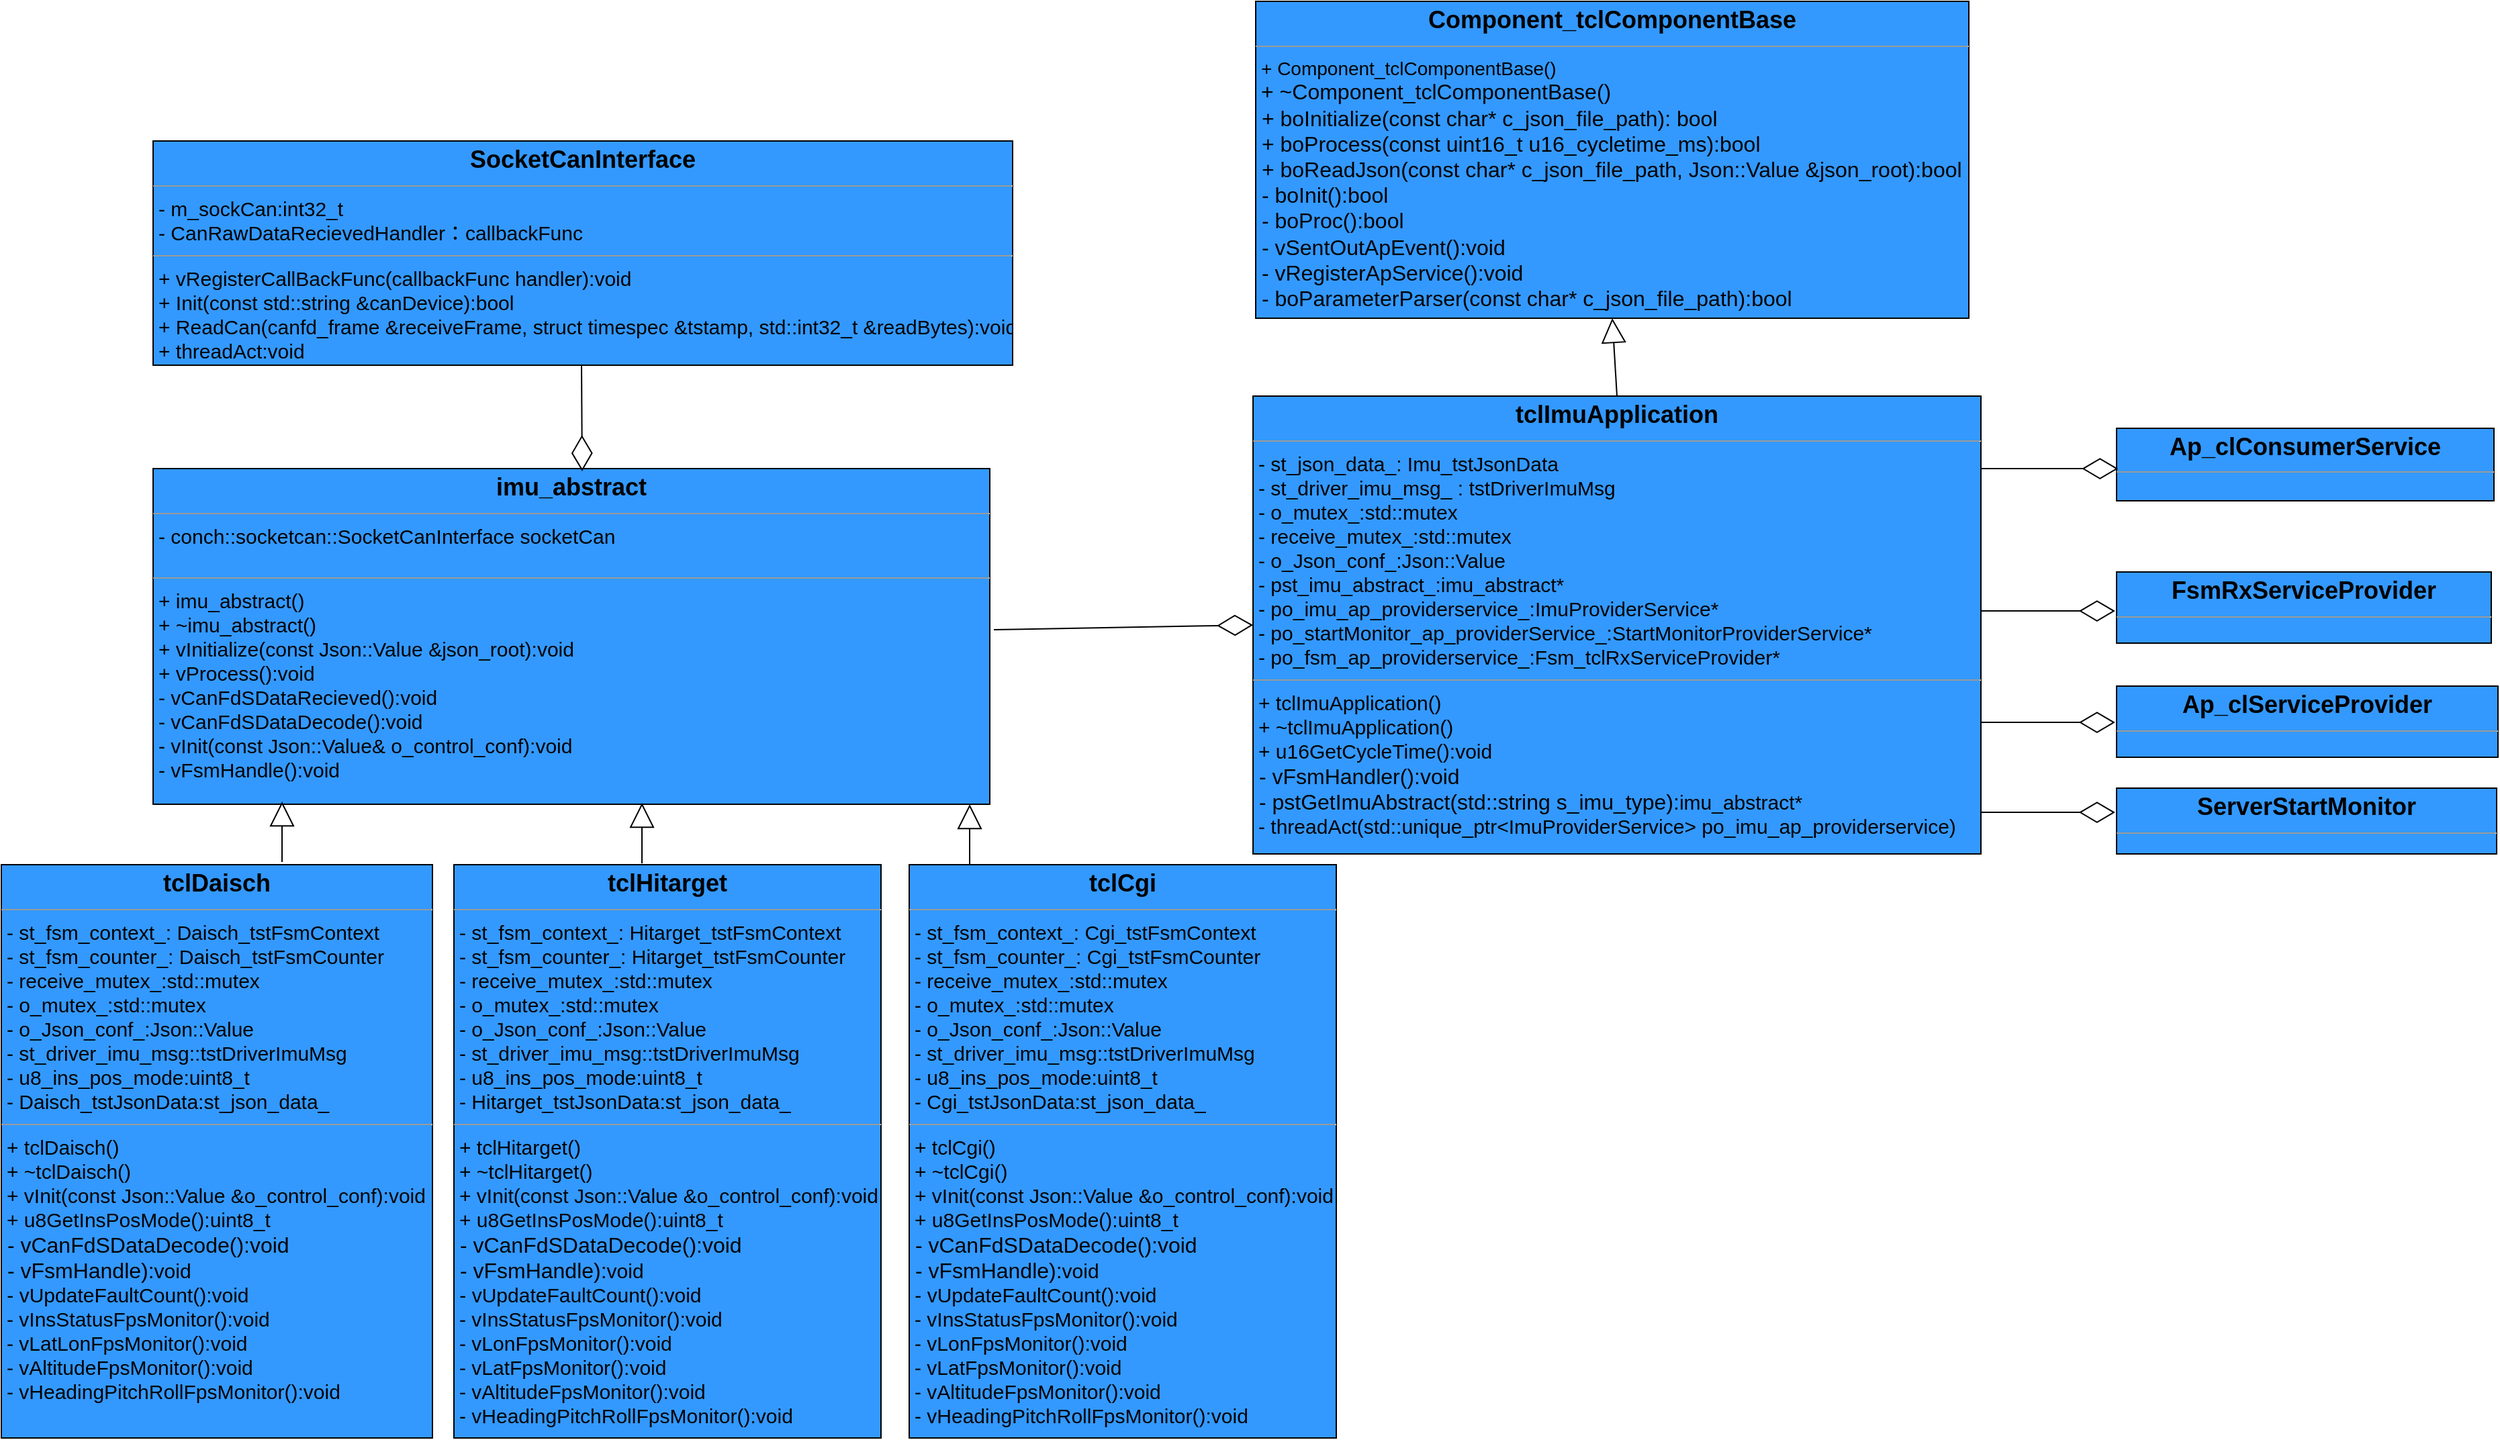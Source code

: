 <mxfile version="24.0.4" type="github">
  <diagram name="第 1 页" id="T9aRxTu4N2Gmu1EV9HFR">
    <mxGraphModel dx="2311" dy="922" grid="0" gridSize="10" guides="1" tooltips="1" connect="1" arrows="1" fold="1" page="1" pageScale="1" pageWidth="3300" pageHeight="4681" math="0" shadow="0">
      <root>
        <mxCell id="0" />
        <mxCell id="1" parent="0" />
        <mxCell id="3Jp8tYs15rEJzHX9sfMo-1" value="&lt;p style=&quot;margin: 4px 0px 0px; text-align: center;&quot;&gt;&lt;font style=&quot;&quot;&gt;&lt;span style=&quot;font-size: 18px;&quot;&gt;&lt;b&gt;tclImuApplication&lt;/b&gt;&lt;/span&gt;&lt;br&gt;&lt;/font&gt;&lt;/p&gt;&lt;hr size=&quot;1&quot; style=&quot;font-size: 15px&quot;&gt;&lt;p style=&quot;margin: 0px 0px 0px 4px ; font-size: 15px&quot;&gt;- st_json_data_:&amp;nbsp;Imu_tstJsonData&lt;/p&gt;&lt;p style=&quot;margin: 0px 0px 0px 4px ; font-size: 15px&quot;&gt;-&amp;nbsp;st_driver_imu_msg_ :&amp;nbsp;tstDriverImuMsg&lt;/p&gt;&lt;p style=&quot;margin: 0px 0px 0px 4px ; font-size: 15px&quot;&gt;-&amp;nbsp;o_mutex_:std::mutex&lt;/p&gt;&lt;p style=&quot;margin: 0px 0px 0px 4px ; font-size: 15px&quot;&gt;-&amp;nbsp;receive_mutex_:std::mutex&lt;/p&gt;&lt;p style=&quot;margin: 0px 0px 0px 4px ; font-size: 15px&quot;&gt;-&amp;nbsp;o_Json_conf_:Json::Value&lt;/p&gt;&lt;p style=&quot;margin: 0px 0px 0px 4px ; font-size: 15px&quot;&gt;-&amp;nbsp;pst_imu_abstract_:imu_abstract*&lt;/p&gt;&lt;p style=&quot;margin: 0px 0px 0px 4px ; font-size: 15px&quot;&gt;&lt;font style=&quot;font-size: 15px&quot;&gt;- po_imu_ap_providerservice_:ImuProviderService*&lt;/font&gt;&lt;/p&gt;&lt;p style=&quot;margin: 0px 0px 0px 4px ; font-size: 15px&quot;&gt;&lt;font style=&quot;font-size: 15px&quot;&gt;- po_startMonitor_ap_providerService_:StartMonitorProviderService*&lt;/font&gt;&lt;/p&gt;&lt;p style=&quot;margin: 0px 0px 0px 4px ; font-size: 15px&quot;&gt;&lt;font style=&quot;font-size: 15px&quot;&gt;-&amp;nbsp;po_fsm_ap_providerservice_:Fsm_tclRxServiceProvider*&lt;/font&gt;&lt;/p&gt;&lt;hr size=&quot;1&quot; style=&quot;font-size: 15px&quot;&gt;&lt;p style=&quot;margin: 0px 0px 0px 4px; font-size: 15px;&quot;&gt;&lt;font style=&quot;font-size: 15px&quot;&gt;+&amp;nbsp;tclImuApplication()&lt;/font&gt;&lt;/p&gt;&lt;p style=&quot;margin: 0px 0px 0px 4px ; font-size: 15px&quot;&gt;&lt;font style=&quot;font-size: 15px&quot;&gt;+&amp;nbsp;~tclImuApplication()&lt;/font&gt;&lt;/p&gt;&lt;p style=&quot;margin: 0px 0px 0px 4px ; font-size: 15px&quot;&gt;&lt;font style=&quot;font-size: 15px&quot;&gt;+&amp;nbsp;u16GetCycleTime():void&lt;/font&gt;&lt;/p&gt;&lt;span style=&quot;font-size: medium;&quot;&gt;&amp;nbsp;-&amp;nbsp;vFsmHandler():void&lt;/span&gt;&lt;br style=&quot;font-size: medium;&quot;&gt;&lt;span style=&quot;font-size: medium;&quot;&gt;&amp;nbsp;-&amp;nbsp;&lt;/span&gt;&lt;font size=&quot;3&quot;&gt;pstGetImuAbstract(std::string s_imu_type):&lt;/font&gt;&lt;span style=&quot;font-size: 15px;&quot;&gt;imu_abstract*&lt;/span&gt;&lt;p style=&quot;margin: 0px 0px 0px 4px ; font-size: 15px&quot;&gt;&lt;font style=&quot;font-size: 15px&quot;&gt;-&amp;nbsp;threadAct(std::unique_ptr&amp;lt;ImuProviderService&amp;gt; po_imu_ap_providerservice)&lt;/font&gt;&lt;/p&gt;&lt;p style=&quot;margin: 0px 0px 0px 4px ; font-size: 15px&quot;&gt;&lt;br&gt;&lt;/p&gt;" style="verticalAlign=top;align=left;overflow=fill;fontSize=12;fontFamily=Helvetica;html=1;fillColor=#3399FF;" vertex="1" parent="1">
          <mxGeometry x="1362" y="524" width="542" height="341" as="geometry" />
        </mxCell>
        <mxCell id="3Jp8tYs15rEJzHX9sfMo-2" value="&lt;p style=&quot;margin: 4px 0px 0px ; text-align: center&quot;&gt;&lt;font style=&quot;&quot;&gt;&lt;span style=&quot;font-size: 18px;&quot;&gt;&lt;b&gt;SocketCanInterface&lt;/b&gt;&lt;/span&gt;&lt;br&gt;&lt;/font&gt;&lt;/p&gt;&lt;hr size=&quot;1&quot; style=&quot;font-size: 15px&quot;&gt;&lt;p style=&quot;margin: 0px 0px 0px 4px;&quot;&gt;&lt;span style=&quot;font-size: 15px;&quot;&gt;- m_sockCan:&lt;/span&gt;&lt;span style=&quot;background-color: initial; font-size: 15px;&quot;&gt;int32_t&lt;/span&gt;&lt;/p&gt;&lt;p style=&quot;margin: 0px 0px 0px 4px;&quot;&gt;&lt;span style=&quot;background-color: initial; font-size: 15px;&quot;&gt;-&amp;nbsp;&lt;/span&gt;&lt;span style=&quot;background-color: initial; font-size: 15px;&quot;&gt;CanRawDataRecievedHandler：&lt;/span&gt;&lt;span style=&quot;background-color: initial; font-size: 15px;&quot;&gt;callbackFunc&lt;/span&gt;&lt;/p&gt;&lt;hr size=&quot;1&quot; style=&quot;font-size: 15px&quot;&gt;&lt;p style=&quot;margin: 0px 0px 0px 4px ; font-size: 15px&quot;&gt;+&amp;nbsp;vRegisterCallBackFunc(callbackFunc handler):void&lt;/p&gt;&lt;p style=&quot;margin: 0px 0px 0px 4px ; font-size: 15px&quot;&gt;+&amp;nbsp;Init(const std::string &amp;amp;canDevice):bool&lt;/p&gt;&lt;p style=&quot;margin: 0px 0px 0px 4px ; font-size: 15px&quot;&gt;+ ReadCan(canfd_frame &amp;amp;receiveFrame, struct timespec &amp;amp;tstamp, std::int32_t &amp;amp;readBytes):void&lt;/p&gt;&lt;p style=&quot;margin: 0px 0px 0px 4px ; font-size: 15px&quot;&gt;+ threadAct:void&lt;/p&gt;&lt;p style=&quot;margin: 0px 0px 0px 4px ; font-size: 15px&quot;&gt;&lt;font style=&quot;font-size: 15px&quot;&gt;&lt;br&gt;&lt;/font&gt;&lt;/p&gt;&lt;p style=&quot;margin: 0px 0px 0px 4px ; font-size: 15px&quot;&gt;&lt;br&gt;&lt;/p&gt;" style="verticalAlign=top;align=left;overflow=fill;fontSize=12;fontFamily=Helvetica;html=1;fillColor=#3399FF;" vertex="1" parent="1">
          <mxGeometry x="543" y="334" width="640" height="167" as="geometry" />
        </mxCell>
        <mxCell id="3Jp8tYs15rEJzHX9sfMo-3" value="&lt;p style=&quot;margin: 4px 0px 0px ; text-align: center&quot;&gt;&lt;font&gt;&lt;b&gt;&lt;font style=&quot;font-size: 18px&quot;&gt;Component_tclComponentBase&lt;/font&gt;&lt;/b&gt;&lt;br&gt;&lt;/font&gt;&lt;/p&gt;&lt;hr size=&quot;1&quot; style=&quot;font-size: 15px&quot;&gt;&lt;p style=&quot;margin: 0px 0px 0px 4px&quot;&gt;&lt;font style=&quot;font-size: 14px&quot;&gt;+ Component_tclComponentBase()&lt;/font&gt;&lt;/p&gt;&lt;p style=&quot;margin: 0px 0px 0px 4px&quot;&gt;&lt;font size=&quot;3&quot;&gt;+ ~Component_tclComponentBase()&lt;/font&gt;&lt;/p&gt;&lt;font size=&quot;3&quot;&gt;&lt;font&gt;&amp;nbsp;+ boInitialize(const char* c_json_file_path):&amp;nbsp;bool&lt;br&gt;&amp;nbsp;+ boProcess(const uint16_t u16_cycletime_ms):bool&lt;br&gt;&amp;nbsp;+&amp;nbsp;boReadJson(const char* c_json_file_path, Json::Value &amp;amp;json_root):bool&lt;br&gt;&lt;/font&gt;&lt;font&gt;&amp;nbsp;- boInit():bool&lt;br&gt;&amp;nbsp;- boProc():bool&lt;br&gt;&amp;nbsp;- vSentOutApEvent():void&lt;br&gt;&amp;nbsp;- vRegisterApService():void&lt;br&gt;&amp;nbsp;- boParameterParser(const char* c_json_file_path):bool&lt;br&gt;&lt;/font&gt;&lt;/font&gt;&lt;br&gt;&lt;p style=&quot;margin: 0px 0px 0px 4px ; font-size: 15px&quot;&gt;&lt;br&gt;&lt;/p&gt;" style="verticalAlign=top;align=left;overflow=fill;fontSize=12;fontFamily=Helvetica;html=1;fillColor=#3399FF;" vertex="1" parent="1">
          <mxGeometry x="1364" y="230" width="531" height="236" as="geometry" />
        </mxCell>
        <mxCell id="3Jp8tYs15rEJzHX9sfMo-4" value="&lt;p style=&quot;margin: 4px 0px 0px ; text-align: center&quot;&gt;&lt;font&gt;&lt;span style=&quot;font-size: 18px&quot;&gt;&lt;b&gt;ServerStartMonitor&lt;/b&gt;&lt;/span&gt;&lt;br&gt;&lt;/font&gt;&lt;/p&gt;&lt;hr size=&quot;1&quot; style=&quot;font-size: 15px&quot;&gt;&lt;p style=&quot;margin: 0px 0px 0px 4px&quot;&gt;&lt;br&gt;&lt;/p&gt;&lt;br&gt;&lt;p style=&quot;margin: 0px 0px 0px 4px ; font-size: 15px&quot;&gt;&lt;font style=&quot;font-size: 15px&quot;&gt;&lt;br&gt;&lt;/font&gt;&lt;/p&gt;&lt;p style=&quot;margin: 0px 0px 0px 4px ; font-size: 15px&quot;&gt;&lt;font style=&quot;font-size: 15px&quot;&gt;&lt;br&gt;&lt;/font&gt;&lt;/p&gt;&lt;p style=&quot;margin: 0px 0px 0px 4px ; font-size: 15px&quot;&gt;&lt;br&gt;&lt;/p&gt;" style="verticalAlign=top;align=left;overflow=fill;fontSize=12;fontFamily=Helvetica;html=1;fillColor=#3399FF;" vertex="1" parent="1">
          <mxGeometry x="2005" y="816" width="283" height="49" as="geometry" />
        </mxCell>
        <mxCell id="3Jp8tYs15rEJzHX9sfMo-5" value="&lt;p style=&quot;margin: 4px 0px 0px ; text-align: center&quot;&gt;&lt;font&gt;&lt;b&gt;&lt;font style=&quot;font-size: 18px&quot;&gt;FsmRxServiceProvider&lt;/font&gt;&lt;/b&gt;&lt;br&gt;&lt;/font&gt;&lt;/p&gt;&lt;hr size=&quot;1&quot; style=&quot;font-size: 15px&quot;&gt;&lt;p style=&quot;margin: 0px 0px 0px 4px&quot;&gt;&lt;br&gt;&lt;/p&gt;&lt;br&gt;&lt;p style=&quot;margin: 0px 0px 0px 4px ; font-size: 15px&quot;&gt;&lt;font style=&quot;font-size: 15px&quot;&gt;&lt;br&gt;&lt;/font&gt;&lt;/p&gt;&lt;p style=&quot;margin: 0px 0px 0px 4px ; font-size: 15px&quot;&gt;&lt;font style=&quot;font-size: 15px&quot;&gt;&lt;br&gt;&lt;/font&gt;&lt;/p&gt;&lt;p style=&quot;margin: 0px 0px 0px 4px ; font-size: 15px&quot;&gt;&lt;br&gt;&lt;/p&gt;" style="verticalAlign=top;align=left;overflow=fill;fontSize=12;fontFamily=Helvetica;html=1;fillColor=#3399FF;" vertex="1" parent="1">
          <mxGeometry x="2005" y="655" width="279" height="53" as="geometry" />
        </mxCell>
        <mxCell id="3Jp8tYs15rEJzHX9sfMo-6" value="&lt;p style=&quot;margin: 4px 0px 0px ; text-align: center&quot;&gt;&lt;font&gt;&lt;b&gt;&lt;font style=&quot;font-size: 18px&quot;&gt;Ap_clServiceProvider&lt;/font&gt;&lt;/b&gt;&lt;br&gt;&lt;/font&gt;&lt;/p&gt;&lt;hr size=&quot;1&quot; style=&quot;font-size: 15px&quot;&gt;&lt;p style=&quot;margin: 0px 0px 0px 4px&quot;&gt;&lt;br&gt;&lt;/p&gt;&lt;br&gt;&lt;p style=&quot;margin: 0px 0px 0px 4px ; font-size: 15px&quot;&gt;&lt;font style=&quot;font-size: 15px&quot;&gt;&lt;br&gt;&lt;/font&gt;&lt;/p&gt;&lt;p style=&quot;margin: 0px 0px 0px 4px ; font-size: 15px&quot;&gt;&lt;font style=&quot;font-size: 15px&quot;&gt;&lt;br&gt;&lt;/font&gt;&lt;/p&gt;&lt;p style=&quot;margin: 0px 0px 0px 4px ; font-size: 15px&quot;&gt;&lt;br&gt;&lt;/p&gt;" style="verticalAlign=top;align=left;overflow=fill;fontSize=12;fontFamily=Helvetica;html=1;fillColor=#3399FF;" vertex="1" parent="1">
          <mxGeometry x="2005" y="740" width="284" height="53" as="geometry" />
        </mxCell>
        <mxCell id="3Jp8tYs15rEJzHX9sfMo-7" value="&lt;p style=&quot;margin: 4px 0px 0px ; text-align: center&quot;&gt;&lt;font style=&quot;font-size: 18px&quot;&gt;&lt;b&gt;Ap_clConsumerService&lt;/b&gt;&lt;br&gt;&lt;/font&gt;&lt;/p&gt;&lt;hr size=&quot;1&quot;&gt;&lt;p style=&quot;margin: 0px 0px 0px 4px&quot;&gt;&lt;font size=&quot;3&quot;&gt;&lt;br&gt;&lt;/font&gt;&lt;/p&gt;&lt;font size=&quot;3&quot;&gt;&lt;br&gt;&lt;/font&gt;&lt;p style=&quot;margin: 0px 0px 0px 4px&quot;&gt;&lt;font size=&quot;3&quot;&gt;&lt;br&gt;&lt;/font&gt;&lt;/p&gt;&lt;p style=&quot;margin: 0px 0px 0px 4px&quot;&gt;&lt;font size=&quot;3&quot;&gt;&lt;br&gt;&lt;/font&gt;&lt;/p&gt;&lt;p style=&quot;margin: 0px 0px 0px 4px ; font-size: 15px&quot;&gt;&lt;br&gt;&lt;/p&gt;" style="verticalAlign=top;align=left;overflow=fill;fontSize=12;fontFamily=Helvetica;html=1;fillColor=#3399FF;" vertex="1" parent="1">
          <mxGeometry x="2005" y="548" width="281" height="54" as="geometry" />
        </mxCell>
        <mxCell id="3Jp8tYs15rEJzHX9sfMo-8" value="" style="endArrow=diamondThin;endFill=0;endSize=24;html=1;rounded=0;fontSize=18;exitX=1.002;exitY=0.631;exitDx=0;exitDy=0;exitPerimeter=0;" edge="1" parent="1">
          <mxGeometry width="160" relative="1" as="geometry">
            <mxPoint x="1904.004" y="767.003" as="sourcePoint" />
            <mxPoint x="2003.92" y="767.03" as="targetPoint" />
          </mxGeometry>
        </mxCell>
        <mxCell id="3Jp8tYs15rEJzHX9sfMo-9" value="" style="endArrow=diamondThin;endFill=0;endSize=24;html=1;rounded=0;fontSize=18;exitX=1.002;exitY=0.631;exitDx=0;exitDy=0;exitPerimeter=0;" edge="1" parent="1">
          <mxGeometry width="160" relative="1" as="geometry">
            <mxPoint x="1904.004" y="684.003" as="sourcePoint" />
            <mxPoint x="2003.92" y="684.03" as="targetPoint" />
          </mxGeometry>
        </mxCell>
        <mxCell id="3Jp8tYs15rEJzHX9sfMo-10" value="" style="endArrow=diamondThin;endFill=0;endSize=24;html=1;rounded=0;fontSize=18;entryX=0.004;entryY=0.556;entryDx=0;entryDy=0;entryPerimeter=0;" edge="1" parent="1" target="3Jp8tYs15rEJzHX9sfMo-7">
          <mxGeometry width="160" relative="1" as="geometry">
            <mxPoint x="1904" y="578" as="sourcePoint" />
            <mxPoint x="1998" y="578" as="targetPoint" />
          </mxGeometry>
        </mxCell>
        <mxCell id="3Jp8tYs15rEJzHX9sfMo-11" value="" style="endArrow=block;endSize=16;endFill=0;html=1;rounded=0;fontColor=#000000;exitX=0.5;exitY=0;exitDx=0;exitDy=0;entryX=0.5;entryY=1;entryDx=0;entryDy=0;" edge="1" parent="1" source="3Jp8tYs15rEJzHX9sfMo-1" target="3Jp8tYs15rEJzHX9sfMo-3">
          <mxGeometry width="160" relative="1" as="geometry">
            <mxPoint x="1369" y="574" as="sourcePoint" />
            <mxPoint x="1369" y="494" as="targetPoint" />
            <Array as="points" />
          </mxGeometry>
        </mxCell>
        <mxCell id="3Jp8tYs15rEJzHX9sfMo-12" value="&lt;p style=&quot;margin: 4px 0px 0px ; text-align: center&quot;&gt;&lt;font style=&quot;&quot;&gt;&lt;span style=&quot;font-size: 18px;&quot;&gt;&lt;b&gt;imu_abstract&lt;/b&gt;&lt;/span&gt;&lt;br&gt;&lt;/font&gt;&lt;/p&gt;&lt;hr size=&quot;1&quot; style=&quot;font-size: 15px&quot;&gt;&lt;p style=&quot;margin: 0px 0px 0px 4px ; font-size: 15px&quot;&gt;-&amp;nbsp;conch::socketcan::SocketCanInterface socketCan&lt;/p&gt;&lt;br&gt;&lt;hr size=&quot;1&quot; style=&quot;font-size: 15px&quot;&gt;&lt;p style=&quot;margin: 0px 0px 0px 4px ; font-size: 15px&quot;&gt;+&amp;nbsp;imu_abstract()&lt;/p&gt;&lt;p style=&quot;margin: 0px 0px 0px 4px ; font-size: 15px&quot;&gt;+&amp;nbsp;~imu_abstract()&lt;/p&gt;&lt;p style=&quot;margin: 0px 0px 0px 4px ; font-size: 15px&quot;&gt;+ vInitialize(const Json::Value &amp;amp;json_root):void&lt;/p&gt;&lt;p style=&quot;margin: 0px 0px 0px 4px ; font-size: 15px&quot;&gt;+ vProcess():void&lt;/p&gt;&lt;p style=&quot;margin: 0px 0px 0px 4px ; font-size: 15px&quot;&gt;-&amp;nbsp;vCanFdSDataRecieved():void&lt;/p&gt;&lt;p style=&quot;margin: 0px 0px 0px 4px ; font-size: 15px&quot;&gt;-&amp;nbsp;vCanFdSDataDecode():void&lt;/p&gt;&lt;p style=&quot;margin: 0px 0px 0px 4px ; font-size: 15px&quot;&gt;-&amp;nbsp;vInit(const Json::Value&amp;amp; o_control_conf):void&lt;/p&gt;&lt;p style=&quot;margin: 0px 0px 0px 4px ; font-size: 15px&quot;&gt;-&amp;nbsp;vFsmHandle():void&lt;/p&gt;" style="verticalAlign=top;align=left;overflow=fill;fontSize=12;fontFamily=Helvetica;html=1;fillColor=#3399FF;" vertex="1" parent="1">
          <mxGeometry x="543" y="578" width="623" height="250" as="geometry" />
        </mxCell>
        <mxCell id="3Jp8tYs15rEJzHX9sfMo-13" value="" style="endArrow=diamondThin;endFill=0;endSize=24;html=1;rounded=0;fontColor=#000000;" edge="1" parent="1">
          <mxGeometry x="-1" y="20" width="160" relative="1" as="geometry">
            <mxPoint x="862" y="501" as="sourcePoint" />
            <mxPoint x="862.47" y="580" as="targetPoint" />
            <mxPoint x="-20" y="-19" as="offset" />
          </mxGeometry>
        </mxCell>
        <mxCell id="3Jp8tYs15rEJzHX9sfMo-14" value="&lt;p style=&quot;margin: 4px 0px 0px; text-align: center;&quot;&gt;&lt;font style=&quot;&quot;&gt;&lt;span style=&quot;font-size: 18px;&quot;&gt;&lt;b&gt;tclDaisch&lt;/b&gt;&lt;/span&gt;&lt;br&gt;&lt;/font&gt;&lt;/p&gt;&lt;hr size=&quot;1&quot; style=&quot;font-size: 15px&quot;&gt;&lt;p style=&quot;margin: 0px 0px 0px 4px ; font-size: 15px&quot;&gt;- st_fsm_context_:&amp;nbsp;Daisch_tstFsmContext&lt;/p&gt;&lt;p style=&quot;margin: 0px 0px 0px 4px ; font-size: 15px&quot;&gt;-&amp;nbsp;st_fsm_counter_:&amp;nbsp;Daisch_tstFsmCounter&lt;/p&gt;&lt;p style=&quot;margin: 0px 0px 0px 4px ; font-size: 15px&quot;&gt;-&amp;nbsp;receive_mutex_:std::mutex&lt;/p&gt;&lt;p style=&quot;margin: 0px 0px 0px 4px ; font-size: 15px&quot;&gt;-&amp;nbsp;o_mutex_:std::mutex&lt;/p&gt;&lt;p style=&quot;margin: 0px 0px 0px 4px ; font-size: 15px&quot;&gt;-&amp;nbsp;o_Json_conf_:Json::Value&lt;/p&gt;&lt;p style=&quot;margin: 0px 0px 0px 4px ; font-size: 15px&quot;&gt;-&amp;nbsp;st_driver_imu_msg::tstDriverImuMsg&lt;/p&gt;&lt;p style=&quot;margin: 0px 0px 0px 4px ; font-size: 15px&quot;&gt;-&amp;nbsp;u8_ins_pos_mode:uint8_t&lt;/p&gt;&lt;p style=&quot;margin: 0px 0px 0px 4px ; font-size: 15px&quot;&gt;-&amp;nbsp;Daisch_tstJsonData:st_json_data_&lt;/p&gt;&lt;hr size=&quot;1&quot; style=&quot;font-size: 15px&quot;&gt;&lt;p style=&quot;margin: 0px 0px 0px 4px; font-size: 15px;&quot;&gt;&lt;font style=&quot;font-size: 15px&quot;&gt;+&amp;nbsp;tclDaisch()&lt;/font&gt;&lt;/p&gt;&lt;p style=&quot;margin: 0px 0px 0px 4px ; font-size: 15px&quot;&gt;&lt;font style=&quot;font-size: 15px&quot;&gt;+&amp;nbsp;~tclDaisch()&lt;/font&gt;&lt;/p&gt;&lt;p style=&quot;margin: 0px 0px 0px 4px ; font-size: 15px&quot;&gt;&lt;font style=&quot;font-size: 15px&quot;&gt;+&amp;nbsp;vInit(const Json::Value &amp;amp;o_control_conf):void&lt;/font&gt;&lt;/p&gt;&lt;p style=&quot;margin: 0px 0px 0px 4px ; font-size: 15px&quot;&gt;&lt;font style=&quot;font-size: 15px&quot;&gt;+&amp;nbsp;u8GetInsPosMode():uint8_t&lt;/font&gt;&lt;/p&gt;&lt;font size=&quot;3&quot;&gt;&amp;nbsp;- vCanFdSDataDecode():void&lt;/font&gt;&lt;br style=&quot;font-size: medium;&quot;&gt;&lt;span style=&quot;font-size: medium;&quot;&gt;&amp;nbsp;-&amp;nbsp;&lt;/span&gt;&lt;font size=&quot;3&quot;&gt;vFsmHandle):&lt;/font&gt;&lt;span style=&quot;font-size: 15px;&quot;&gt;void&lt;/span&gt;&lt;br&gt;&lt;span style=&quot;font-size: 15px;&quot;&gt;&amp;nbsp;- vUpdateFaultCount():void&lt;/span&gt;&lt;br&gt;&lt;p style=&quot;margin: 0px 0px 0px 4px ; font-size: 15px&quot;&gt;&lt;font style=&quot;font-size: 15px&quot;&gt;-&amp;nbsp;vInsStatusFpsMonitor():void&lt;/font&gt;&lt;/p&gt;&lt;p style=&quot;margin: 0px 0px 0px 4px ; font-size: 15px&quot;&gt;&lt;font style=&quot;font-size: 15px&quot;&gt;-&amp;nbsp;vLatLonFpsMonitor():void&lt;/font&gt;&lt;/p&gt;&lt;p style=&quot;margin: 0px 0px 0px 4px ; font-size: 15px&quot;&gt;&lt;font style=&quot;font-size: 15px&quot;&gt;-&amp;nbsp;vAltitudeFpsMonitor():void&lt;/font&gt;&lt;/p&gt;&lt;p style=&quot;margin: 0px 0px 0px 4px ; font-size: 15px&quot;&gt;&lt;font style=&quot;font-size: 15px&quot;&gt;-&amp;nbsp;vHeadingPitchRollFpsMonitor():void&lt;/font&gt;&lt;/p&gt;&lt;p style=&quot;margin: 0px 0px 0px 4px; font-size: 15px;&quot;&gt;&lt;br&gt;&lt;/p&gt;" style="verticalAlign=top;align=left;overflow=fill;fontSize=12;fontFamily=Helvetica;html=1;fillColor=#3399FF;" vertex="1" parent="1">
          <mxGeometry x="430" y="873" width="321" height="427" as="geometry" />
        </mxCell>
        <mxCell id="3Jp8tYs15rEJzHX9sfMo-15" value="&lt;p style=&quot;margin: 4px 0px 0px; text-align: center;&quot;&gt;&lt;font style=&quot;&quot;&gt;&lt;span style=&quot;font-size: 18px;&quot;&gt;&lt;b&gt;tclHitarget&lt;/b&gt;&lt;/span&gt;&lt;br&gt;&lt;/font&gt;&lt;/p&gt;&lt;hr size=&quot;1&quot; style=&quot;font-size: 15px&quot;&gt;&lt;p style=&quot;margin: 0px 0px 0px 4px ; font-size: 15px&quot;&gt;- st_fsm_context_:&amp;nbsp;Hitarget_tstFsmContext&lt;/p&gt;&lt;p style=&quot;margin: 0px 0px 0px 4px ; font-size: 15px&quot;&gt;-&amp;nbsp;st_fsm_counter_:&amp;nbsp;Hitarget_tstFsmCounter&lt;/p&gt;&lt;p style=&quot;margin: 0px 0px 0px 4px ; font-size: 15px&quot;&gt;-&amp;nbsp;receive_mutex_:std::mutex&lt;/p&gt;&lt;p style=&quot;margin: 0px 0px 0px 4px ; font-size: 15px&quot;&gt;-&amp;nbsp;o_mutex_:std::mutex&lt;/p&gt;&lt;p style=&quot;margin: 0px 0px 0px 4px ; font-size: 15px&quot;&gt;-&amp;nbsp;o_Json_conf_:Json::Value&lt;/p&gt;&lt;p style=&quot;margin: 0px 0px 0px 4px ; font-size: 15px&quot;&gt;-&amp;nbsp;st_driver_imu_msg::tstDriverImuMsg&lt;/p&gt;&lt;p style=&quot;margin: 0px 0px 0px 4px ; font-size: 15px&quot;&gt;-&amp;nbsp;u8_ins_pos_mode:uint8_t&lt;/p&gt;&lt;p style=&quot;margin: 0px 0px 0px 4px ; font-size: 15px&quot;&gt;-&amp;nbsp;Hitarget_tstJsonData:st_json_data_&lt;/p&gt;&lt;hr size=&quot;1&quot; style=&quot;font-size: 15px&quot;&gt;&lt;p style=&quot;margin: 0px 0px 0px 4px; font-size: 15px;&quot;&gt;&lt;font style=&quot;font-size: 15px&quot;&gt;+&amp;nbsp;tclHitarget()&lt;/font&gt;&lt;/p&gt;&lt;p style=&quot;margin: 0px 0px 0px 4px ; font-size: 15px&quot;&gt;&lt;font style=&quot;font-size: 15px&quot;&gt;+&amp;nbsp;~tclHitarget()&lt;/font&gt;&lt;/p&gt;&lt;p style=&quot;margin: 0px 0px 0px 4px ; font-size: 15px&quot;&gt;&lt;font style=&quot;font-size: 15px&quot;&gt;+&amp;nbsp;vInit(const Json::Value &amp;amp;o_control_conf):void&lt;br&gt;&lt;/font&gt;&lt;/p&gt;&lt;p style=&quot;margin: 0px 0px 0px 4px ; font-size: 15px&quot;&gt;&lt;font style=&quot;font-size: 15px&quot;&gt;+&amp;nbsp;u8GetInsPosMode():uint8_t&lt;/font&gt;&lt;/p&gt;&lt;font size=&quot;3&quot;&gt;&amp;nbsp;- vCanFdSDataDecode():void&lt;/font&gt;&lt;br style=&quot;font-size: medium;&quot;&gt;&lt;span style=&quot;font-size: medium;&quot;&gt;&amp;nbsp;-&amp;nbsp;&lt;/span&gt;&lt;font size=&quot;3&quot;&gt;vFsmHandle):&lt;/font&gt;&lt;span style=&quot;font-size: 15px;&quot;&gt;void&lt;/span&gt;&lt;br&gt;&lt;span style=&quot;font-size: 15px;&quot;&gt;&amp;nbsp;- vUpdateFaultCount():void&lt;/span&gt;&lt;br&gt;&lt;p style=&quot;margin: 0px 0px 0px 4px ; font-size: 15px&quot;&gt;&lt;font style=&quot;font-size: 15px&quot;&gt;-&amp;nbsp;vInsStatusFpsMonitor():void&lt;/font&gt;&lt;/p&gt;&lt;p style=&quot;margin: 0px 0px 0px 4px ; font-size: 15px&quot;&gt;&lt;font style=&quot;font-size: 15px&quot;&gt;-&amp;nbsp;vLonFpsMonitor():void&lt;/font&gt;&lt;/p&gt;&lt;p style=&quot;margin: 0px 0px 0px 4px ; font-size: 15px&quot;&gt;&lt;font style=&quot;font-size: 15px&quot;&gt;-&amp;nbsp;vLatFpsMonitor():void&lt;/font&gt;&lt;/p&gt;&lt;p style=&quot;margin: 0px 0px 0px 4px ; font-size: 15px&quot;&gt;&lt;font style=&quot;font-size: 15px&quot;&gt;-&amp;nbsp;vAltitudeFpsMonitor():void&lt;/font&gt;&lt;/p&gt;&lt;p style=&quot;margin: 0px 0px 0px 4px ; font-size: 15px&quot;&gt;&lt;font style=&quot;font-size: 15px&quot;&gt;-&amp;nbsp;vHeadingPitchRollFpsMonitor():void&lt;/font&gt;&lt;/p&gt;&lt;p style=&quot;margin: 0px 0px 0px 4px; font-size: 15px;&quot;&gt;&lt;br&gt;&lt;/p&gt;" style="verticalAlign=top;align=left;overflow=fill;fontSize=12;fontFamily=Helvetica;html=1;fillColor=#3399FF;" vertex="1" parent="1">
          <mxGeometry x="767" y="873" width="318" height="427" as="geometry" />
        </mxCell>
        <mxCell id="3Jp8tYs15rEJzHX9sfMo-16" value="" style="endArrow=block;endSize=16;endFill=0;html=1;rounded=0;fontColor=#000000;" edge="1" parent="1">
          <mxGeometry width="160" relative="1" as="geometry">
            <mxPoint x="639" y="871" as="sourcePoint" />
            <mxPoint x="639.02" y="826" as="targetPoint" />
            <Array as="points" />
          </mxGeometry>
        </mxCell>
        <mxCell id="3Jp8tYs15rEJzHX9sfMo-17" value="" style="endArrow=block;endSize=16;endFill=0;html=1;rounded=0;fontColor=#000000;" edge="1" parent="1">
          <mxGeometry width="160" relative="1" as="geometry">
            <mxPoint x="907" y="872" as="sourcePoint" />
            <mxPoint x="907.02" y="827" as="targetPoint" />
            <Array as="points" />
          </mxGeometry>
        </mxCell>
        <mxCell id="3Jp8tYs15rEJzHX9sfMo-18" value="" style="endArrow=diamondThin;endFill=0;endSize=24;html=1;rounded=0;fontSize=18;exitX=1.002;exitY=0.631;exitDx=0;exitDy=0;exitPerimeter=0;" edge="1" parent="1">
          <mxGeometry width="160" relative="1" as="geometry">
            <mxPoint x="1904.004" y="834.003" as="sourcePoint" />
            <mxPoint x="2003.92" y="834.03" as="targetPoint" />
          </mxGeometry>
        </mxCell>
        <mxCell id="3Jp8tYs15rEJzHX9sfMo-19" value="&lt;p style=&quot;margin: 4px 0px 0px; text-align: center;&quot;&gt;&lt;font style=&quot;&quot;&gt;&lt;span style=&quot;font-size: 18px;&quot;&gt;&lt;b&gt;tclCgi&lt;/b&gt;&lt;/span&gt;&lt;br&gt;&lt;/font&gt;&lt;/p&gt;&lt;hr size=&quot;1&quot; style=&quot;font-size: 15px&quot;&gt;&lt;p style=&quot;margin: 0px 0px 0px 4px ; font-size: 15px&quot;&gt;- st_fsm_context_: Cgi_tstFsmContext&lt;/p&gt;&lt;p style=&quot;margin: 0px 0px 0px 4px ; font-size: 15px&quot;&gt;-&amp;nbsp;st_fsm_counter_: Cgi_tstFsmCounter&lt;/p&gt;&lt;p style=&quot;margin: 0px 0px 0px 4px ; font-size: 15px&quot;&gt;-&amp;nbsp;receive_mutex_:std::mutex&lt;/p&gt;&lt;p style=&quot;margin: 0px 0px 0px 4px ; font-size: 15px&quot;&gt;-&amp;nbsp;o_mutex_:std::mutex&lt;/p&gt;&lt;p style=&quot;margin: 0px 0px 0px 4px ; font-size: 15px&quot;&gt;-&amp;nbsp;o_Json_conf_:Json::Value&lt;/p&gt;&lt;p style=&quot;margin: 0px 0px 0px 4px ; font-size: 15px&quot;&gt;-&amp;nbsp;st_driver_imu_msg::tstDriverImuMsg&lt;/p&gt;&lt;p style=&quot;margin: 0px 0px 0px 4px ; font-size: 15px&quot;&gt;-&amp;nbsp;u8_ins_pos_mode:uint8_t&lt;/p&gt;&lt;p style=&quot;margin: 0px 0px 0px 4px ; font-size: 15px&quot;&gt;- Cgi_tstJsonData:st_json_data_&lt;/p&gt;&lt;hr size=&quot;1&quot; style=&quot;font-size: 15px&quot;&gt;&lt;p style=&quot;margin: 0px 0px 0px 4px; font-size: 15px;&quot;&gt;&lt;font style=&quot;font-size: 15px&quot;&gt;+&amp;nbsp;tclCgi()&lt;/font&gt;&lt;/p&gt;&lt;p style=&quot;margin: 0px 0px 0px 4px ; font-size: 15px&quot;&gt;&lt;font style=&quot;font-size: 15px&quot;&gt;+&amp;nbsp;~tclCgi()&lt;/font&gt;&lt;/p&gt;&lt;p style=&quot;margin: 0px 0px 0px 4px ; font-size: 15px&quot;&gt;&lt;font style=&quot;font-size: 15px&quot;&gt;+&amp;nbsp;vInit(const Json::Value &amp;amp;o_control_conf):void&lt;br&gt;&lt;/font&gt;&lt;/p&gt;&lt;p style=&quot;margin: 0px 0px 0px 4px ; font-size: 15px&quot;&gt;&lt;font style=&quot;font-size: 15px&quot;&gt;+&amp;nbsp;u8GetInsPosMode():uint8_t&lt;/font&gt;&lt;/p&gt;&lt;font size=&quot;3&quot;&gt;&amp;nbsp;- vCanFdSDataDecode():void&lt;/font&gt;&lt;br style=&quot;font-size: medium;&quot;&gt;&lt;span style=&quot;font-size: medium;&quot;&gt;&amp;nbsp;-&amp;nbsp;&lt;/span&gt;&lt;font size=&quot;3&quot;&gt;vFsmHandle):&lt;/font&gt;&lt;span style=&quot;font-size: 15px;&quot;&gt;void&lt;/span&gt;&lt;br&gt;&lt;span style=&quot;font-size: 15px;&quot;&gt;&amp;nbsp;- vUpdateFaultCount():void&lt;/span&gt;&lt;br&gt;&lt;p style=&quot;margin: 0px 0px 0px 4px ; font-size: 15px&quot;&gt;&lt;font style=&quot;font-size: 15px&quot;&gt;-&amp;nbsp;vInsStatusFpsMonitor():void&lt;/font&gt;&lt;/p&gt;&lt;p style=&quot;border-color: var(--border-color); margin: 0px 0px 0px 4px; font-size: 15px;&quot;&gt;&lt;font style=&quot;border-color: var(--border-color);&quot;&gt;-&amp;nbsp;vLonFpsMonitor():void&lt;/font&gt;&lt;/p&gt;&lt;p style=&quot;border-color: var(--border-color); margin: 0px 0px 0px 4px; font-size: 15px;&quot;&gt;&lt;font style=&quot;border-color: var(--border-color);&quot;&gt;-&amp;nbsp;vLatFpsMonitor():void&lt;/font&gt;&lt;/p&gt;&lt;p style=&quot;margin: 0px 0px 0px 4px ; font-size: 15px&quot;&gt;&lt;font style=&quot;font-size: 15px&quot;&gt;-&amp;nbsp;vAltitudeFpsMonitor():void&lt;/font&gt;&lt;/p&gt;&lt;p style=&quot;margin: 0px 0px 0px 4px ; font-size: 15px&quot;&gt;&lt;font style=&quot;font-size: 15px&quot;&gt;-&amp;nbsp;vHeadingPitchRollFpsMonitor():void&lt;/font&gt;&lt;/p&gt;&lt;p style=&quot;margin: 0px 0px 0px 4px; font-size: 15px;&quot;&gt;&lt;br&gt;&lt;/p&gt;" style="verticalAlign=top;align=left;overflow=fill;fontSize=12;fontFamily=Helvetica;html=1;fillColor=#3399FF;" vertex="1" parent="1">
          <mxGeometry x="1106" y="873" width="318" height="427" as="geometry" />
        </mxCell>
        <mxCell id="3Jp8tYs15rEJzHX9sfMo-20" value="" style="endArrow=diamondThin;endFill=0;endSize=24;html=1;rounded=0;fontColor=#000000;exitX=0.5;exitY=1;exitDx=0;exitDy=0;entryX=0;entryY=0.5;entryDx=0;entryDy=0;" edge="1" parent="1" target="3Jp8tYs15rEJzHX9sfMo-1">
          <mxGeometry x="-1" y="20" width="160" relative="1" as="geometry">
            <mxPoint x="1169" y="698" as="sourcePoint" />
            <mxPoint x="1205" y="775" as="targetPoint" />
            <mxPoint x="-20" y="-19" as="offset" />
          </mxGeometry>
        </mxCell>
        <mxCell id="3Jp8tYs15rEJzHX9sfMo-21" value="" style="endArrow=block;endSize=16;endFill=0;html=1;rounded=0;fontColor=#000000;" edge="1" parent="1">
          <mxGeometry width="160" relative="1" as="geometry">
            <mxPoint x="1151" y="873" as="sourcePoint" />
            <mxPoint x="1151.02" y="828" as="targetPoint" />
            <Array as="points" />
          </mxGeometry>
        </mxCell>
      </root>
    </mxGraphModel>
  </diagram>
</mxfile>
